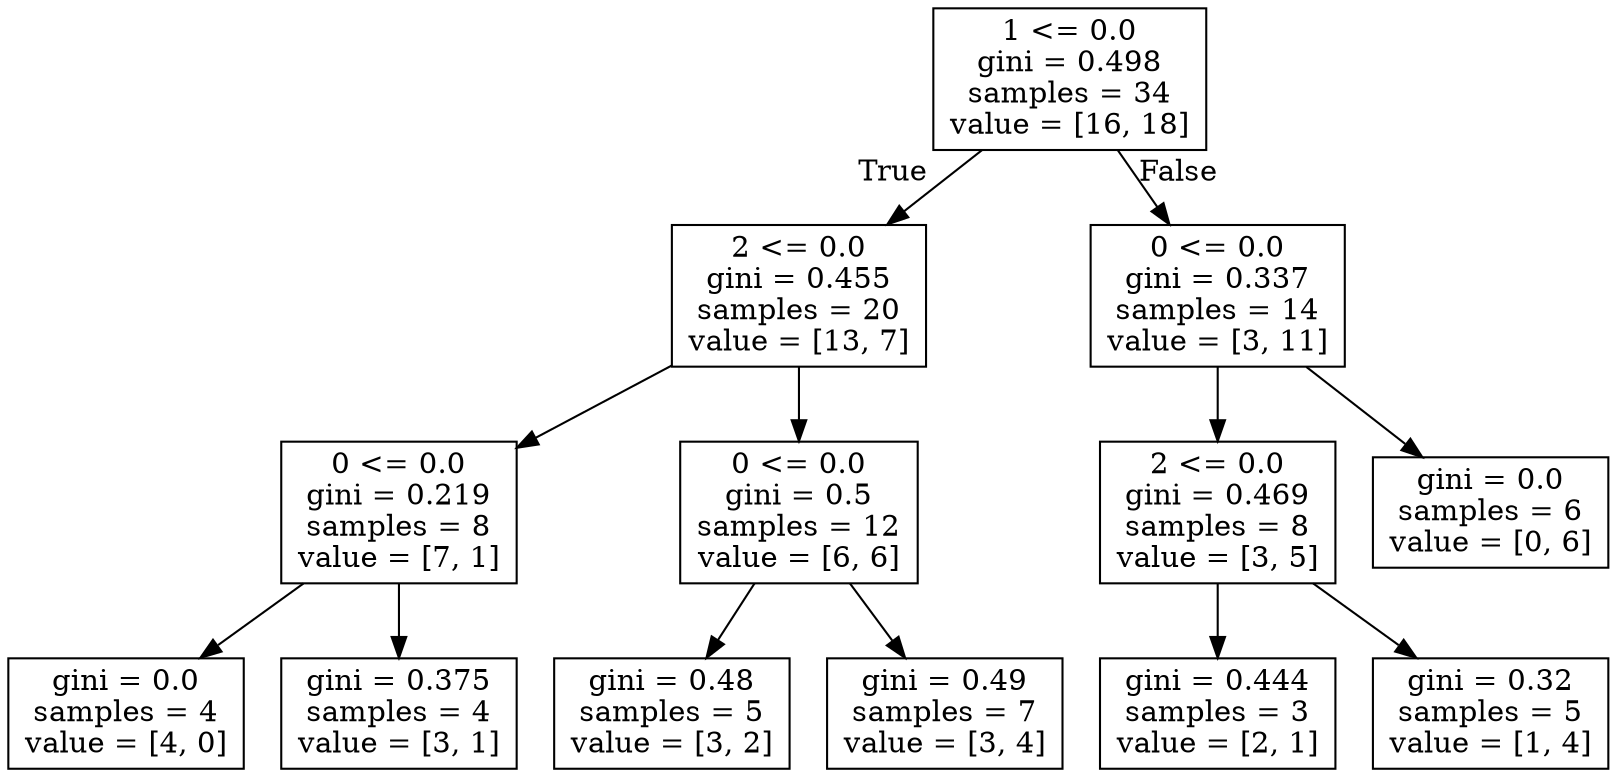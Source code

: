 digraph Tree {
node [shape=box] ;
0 [label="1 <= 0.0\ngini = 0.498\nsamples = 34\nvalue = [16, 18]"] ;
1 [label="2 <= 0.0\ngini = 0.455\nsamples = 20\nvalue = [13, 7]"] ;
0 -> 1 [labeldistance=2.5, labelangle=45, headlabel="True"] ;
2 [label="0 <= 0.0\ngini = 0.219\nsamples = 8\nvalue = [7, 1]"] ;
1 -> 2 ;
3 [label="gini = 0.0\nsamples = 4\nvalue = [4, 0]"] ;
2 -> 3 ;
4 [label="gini = 0.375\nsamples = 4\nvalue = [3, 1]"] ;
2 -> 4 ;
5 [label="0 <= 0.0\ngini = 0.5\nsamples = 12\nvalue = [6, 6]"] ;
1 -> 5 ;
6 [label="gini = 0.48\nsamples = 5\nvalue = [3, 2]"] ;
5 -> 6 ;
7 [label="gini = 0.49\nsamples = 7\nvalue = [3, 4]"] ;
5 -> 7 ;
8 [label="0 <= 0.0\ngini = 0.337\nsamples = 14\nvalue = [3, 11]"] ;
0 -> 8 [labeldistance=2.5, labelangle=-45, headlabel="False"] ;
9 [label="2 <= 0.0\ngini = 0.469\nsamples = 8\nvalue = [3, 5]"] ;
8 -> 9 ;
10 [label="gini = 0.444\nsamples = 3\nvalue = [2, 1]"] ;
9 -> 10 ;
11 [label="gini = 0.32\nsamples = 5\nvalue = [1, 4]"] ;
9 -> 11 ;
12 [label="gini = 0.0\nsamples = 6\nvalue = [0, 6]"] ;
8 -> 12 ;
}